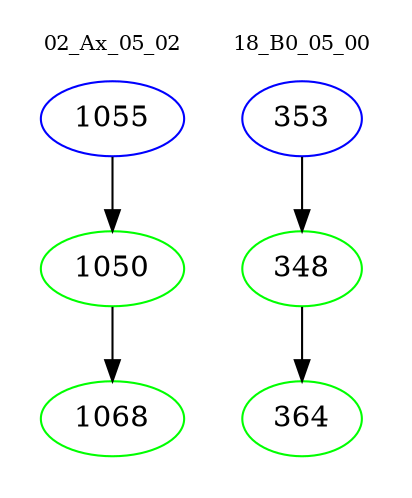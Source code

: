 digraph{
subgraph cluster_0 {
color = white
label = "02_Ax_05_02";
fontsize=10;
T0_1055 [label="1055", color="blue"]
T0_1055 -> T0_1050 [color="black"]
T0_1050 [label="1050", color="green"]
T0_1050 -> T0_1068 [color="black"]
T0_1068 [label="1068", color="green"]
}
subgraph cluster_1 {
color = white
label = "18_B0_05_00";
fontsize=10;
T1_353 [label="353", color="blue"]
T1_353 -> T1_348 [color="black"]
T1_348 [label="348", color="green"]
T1_348 -> T1_364 [color="black"]
T1_364 [label="364", color="green"]
}
}
